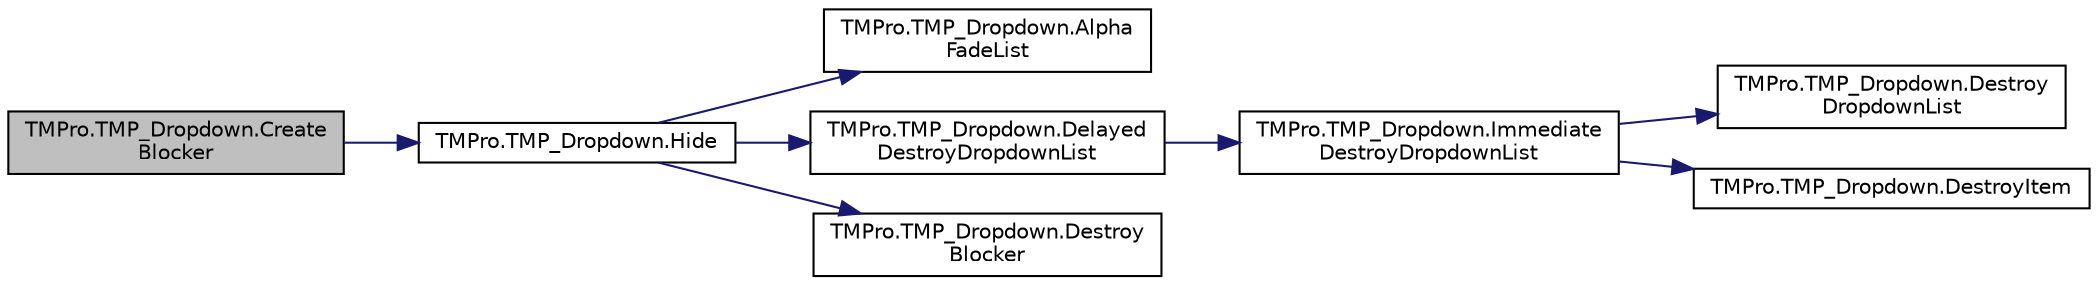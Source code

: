 digraph "TMPro.TMP_Dropdown.CreateBlocker"
{
 // LATEX_PDF_SIZE
  edge [fontname="Helvetica",fontsize="10",labelfontname="Helvetica",labelfontsize="10"];
  node [fontname="Helvetica",fontsize="10",shape=record];
  rankdir="LR";
  Node1 [label="TMPro.TMP_Dropdown.Create\lBlocker",height=0.2,width=0.4,color="black", fillcolor="grey75", style="filled", fontcolor="black",tooltip="Create a blocker that blocks clicks to other controls while the dropdown list is open."];
  Node1 -> Node2 [color="midnightblue",fontsize="10",style="solid",fontname="Helvetica"];
  Node2 [label="TMPro.TMP_Dropdown.Hide",height=0.2,width=0.4,color="black", fillcolor="white", style="filled",URL="$class_t_m_pro_1_1_t_m_p___dropdown.html#a7b1a625bbfae2222ce459deb2df40afd",tooltip="Hide the dropdown list. I.e. close it."];
  Node2 -> Node3 [color="midnightblue",fontsize="10",style="solid",fontname="Helvetica"];
  Node3 [label="TMPro.TMP_Dropdown.Alpha\lFadeList",height=0.2,width=0.4,color="black", fillcolor="white", style="filled",URL="$class_t_m_pro_1_1_t_m_p___dropdown.html#aff167da326d2dd7b2457f23f14fd9c39",tooltip=" "];
  Node2 -> Node4 [color="midnightblue",fontsize="10",style="solid",fontname="Helvetica"];
  Node4 [label="TMPro.TMP_Dropdown.Delayed\lDestroyDropdownList",height=0.2,width=0.4,color="black", fillcolor="white", style="filled",URL="$class_t_m_pro_1_1_t_m_p___dropdown.html#a46cd4f19a98c232b1e28ddc7a08925d2",tooltip=" "];
  Node4 -> Node5 [color="midnightblue",fontsize="10",style="solid",fontname="Helvetica"];
  Node5 [label="TMPro.TMP_Dropdown.Immediate\lDestroyDropdownList",height=0.2,width=0.4,color="black", fillcolor="white", style="filled",URL="$class_t_m_pro_1_1_t_m_p___dropdown.html#a699c7c613477d55a6a62417d6b31ad13",tooltip=" "];
  Node5 -> Node6 [color="midnightblue",fontsize="10",style="solid",fontname="Helvetica"];
  Node6 [label="TMPro.TMP_Dropdown.Destroy\lDropdownList",height=0.2,width=0.4,color="black", fillcolor="white", style="filled",URL="$class_t_m_pro_1_1_t_m_p___dropdown.html#adf7f42bd73c1274367a38b60596f4645",tooltip="Convenience method to explicitly destroy the previously generated dropdown list"];
  Node5 -> Node7 [color="midnightblue",fontsize="10",style="solid",fontname="Helvetica"];
  Node7 [label="TMPro.TMP_Dropdown.DestroyItem",height=0.2,width=0.4,color="black", fillcolor="white", style="filled",URL="$class_t_m_pro_1_1_t_m_p___dropdown.html#a1a885c39fedfa1f678c50f8d3c4f55b8",tooltip="Convenience method to explicitly destroy the previously generated Items."];
  Node2 -> Node8 [color="midnightblue",fontsize="10",style="solid",fontname="Helvetica"];
  Node8 [label="TMPro.TMP_Dropdown.Destroy\lBlocker",height=0.2,width=0.4,color="black", fillcolor="white", style="filled",URL="$class_t_m_pro_1_1_t_m_p___dropdown.html#a1bf1e08099436573116705840810dc3f",tooltip="Convenience method to explicitly destroy the previously generated blocker object"];
}
